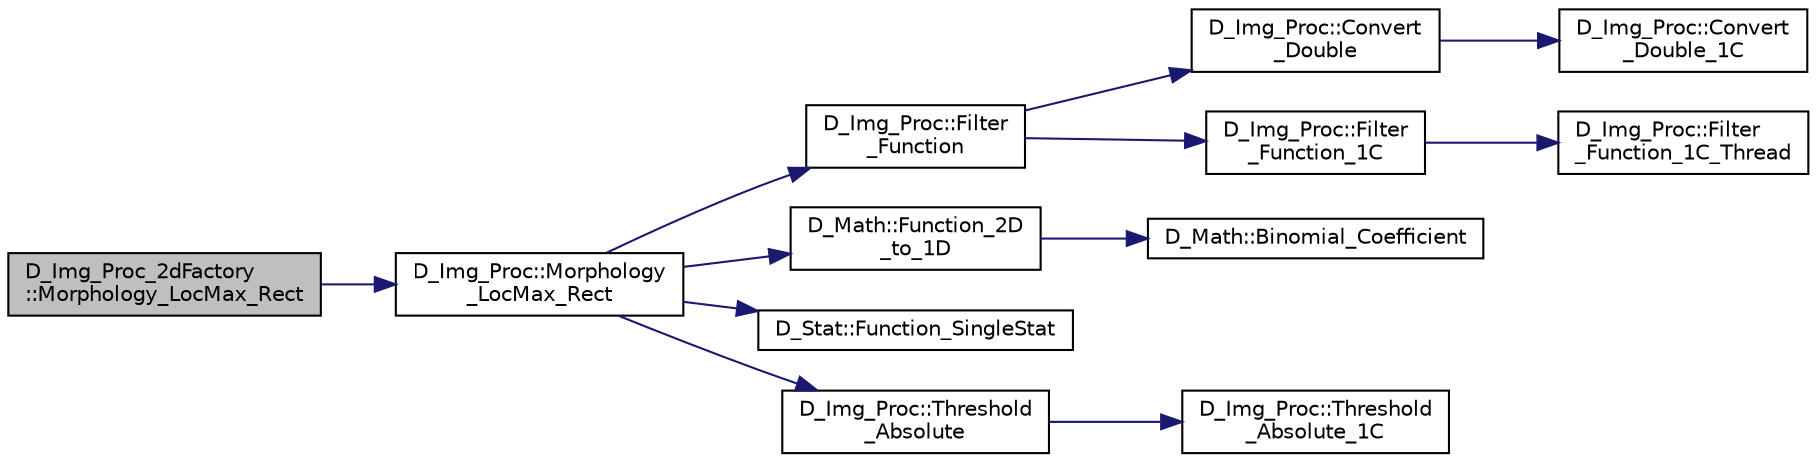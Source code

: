 digraph "D_Img_Proc_2dFactory::Morphology_LocMax_Rect"
{
 // LATEX_PDF_SIZE
  edge [fontname="Helvetica",fontsize="10",labelfontname="Helvetica",labelfontsize="10"];
  node [fontname="Helvetica",fontsize="10",shape=record];
  rankdir="LR";
  Node1 [label="D_Img_Proc_2dFactory\l::Morphology_LocMax_Rect",height=0.2,width=0.4,color="black", fillcolor="grey75", style="filled", fontcolor="black",tooltip=" "];
  Node1 -> Node2 [color="midnightblue",fontsize="10",style="solid",fontname="Helvetica"];
  Node2 [label="D_Img_Proc::Morphology\l_LocMax_Rect",height=0.2,width=0.4,color="black", fillcolor="white", style="filled",URL="$class_d___img___proc.html#a3fb071dabc0371c7aa0ba6cf7966b757",tooltip=" "];
  Node2 -> Node3 [color="midnightblue",fontsize="10",style="solid",fontname="Helvetica"];
  Node3 [label="D_Img_Proc::Filter\l_Function",height=0.2,width=0.4,color="black", fillcolor="white", style="filled",URL="$class_d___img___proc.html#a862b7ecc65eef004043fbbba9b197625",tooltip=" "];
  Node3 -> Node4 [color="midnightblue",fontsize="10",style="solid",fontname="Helvetica"];
  Node4 [label="D_Img_Proc::Convert\l_Double",height=0.2,width=0.4,color="black", fillcolor="white", style="filled",URL="$class_d___img___proc.html#a7b5ab7e8eef3ccccfc105f02f0e1ed7e",tooltip=" "];
  Node4 -> Node5 [color="midnightblue",fontsize="10",style="solid",fontname="Helvetica"];
  Node5 [label="D_Img_Proc::Convert\l_Double_1C",height=0.2,width=0.4,color="black", fillcolor="white", style="filled",URL="$class_d___img___proc.html#a93d59306a4eb6cdd9eae2b1ea10f4cc8",tooltip=" "];
  Node3 -> Node6 [color="midnightblue",fontsize="10",style="solid",fontname="Helvetica"];
  Node6 [label="D_Img_Proc::Filter\l_Function_1C",height=0.2,width=0.4,color="black", fillcolor="white", style="filled",URL="$class_d___img___proc.html#a17553082e31dedbe37bcab4817b46783",tooltip=" "];
  Node6 -> Node7 [color="midnightblue",fontsize="10",style="solid",fontname="Helvetica"];
  Node7 [label="D_Img_Proc::Filter\l_Function_1C_Thread",height=0.2,width=0.4,color="black", fillcolor="white", style="filled",URL="$class_d___img___proc.html#a714ef819a0f5dd8594b97eed27f1e7ff",tooltip=" "];
  Node2 -> Node8 [color="midnightblue",fontsize="10",style="solid",fontname="Helvetica"];
  Node8 [label="D_Math::Function_2D\l_to_1D",height=0.2,width=0.4,color="black", fillcolor="white", style="filled",URL="$class_d___math.html#acd3a421df3d2bae583f5966410dd12b9",tooltip=" "];
  Node8 -> Node9 [color="midnightblue",fontsize="10",style="solid",fontname="Helvetica"];
  Node9 [label="D_Math::Binomial_Coefficient",height=0.2,width=0.4,color="black", fillcolor="white", style="filled",URL="$class_d___math.html#acdf25f23d7a916b8b12bb6b45365cfc6",tooltip=" "];
  Node2 -> Node10 [color="midnightblue",fontsize="10",style="solid",fontname="Helvetica"];
  Node10 [label="D_Stat::Function_SingleStat",height=0.2,width=0.4,color="black", fillcolor="white", style="filled",URL="$class_d___stat.html#ab4e12eaaed970b1b57407601fe6a6f23",tooltip=" "];
  Node2 -> Node11 [color="midnightblue",fontsize="10",style="solid",fontname="Helvetica"];
  Node11 [label="D_Img_Proc::Threshold\l_Absolute",height=0.2,width=0.4,color="black", fillcolor="white", style="filled",URL="$class_d___img___proc.html#aa4539af0260202ad2df51f22b069e5fb",tooltip=" "];
  Node11 -> Node12 [color="midnightblue",fontsize="10",style="solid",fontname="Helvetica"];
  Node12 [label="D_Img_Proc::Threshold\l_Absolute_1C",height=0.2,width=0.4,color="black", fillcolor="white", style="filled",URL="$class_d___img___proc.html#a24e2f06ffe01d53fef4c81f4ca5a22af",tooltip=" "];
}
